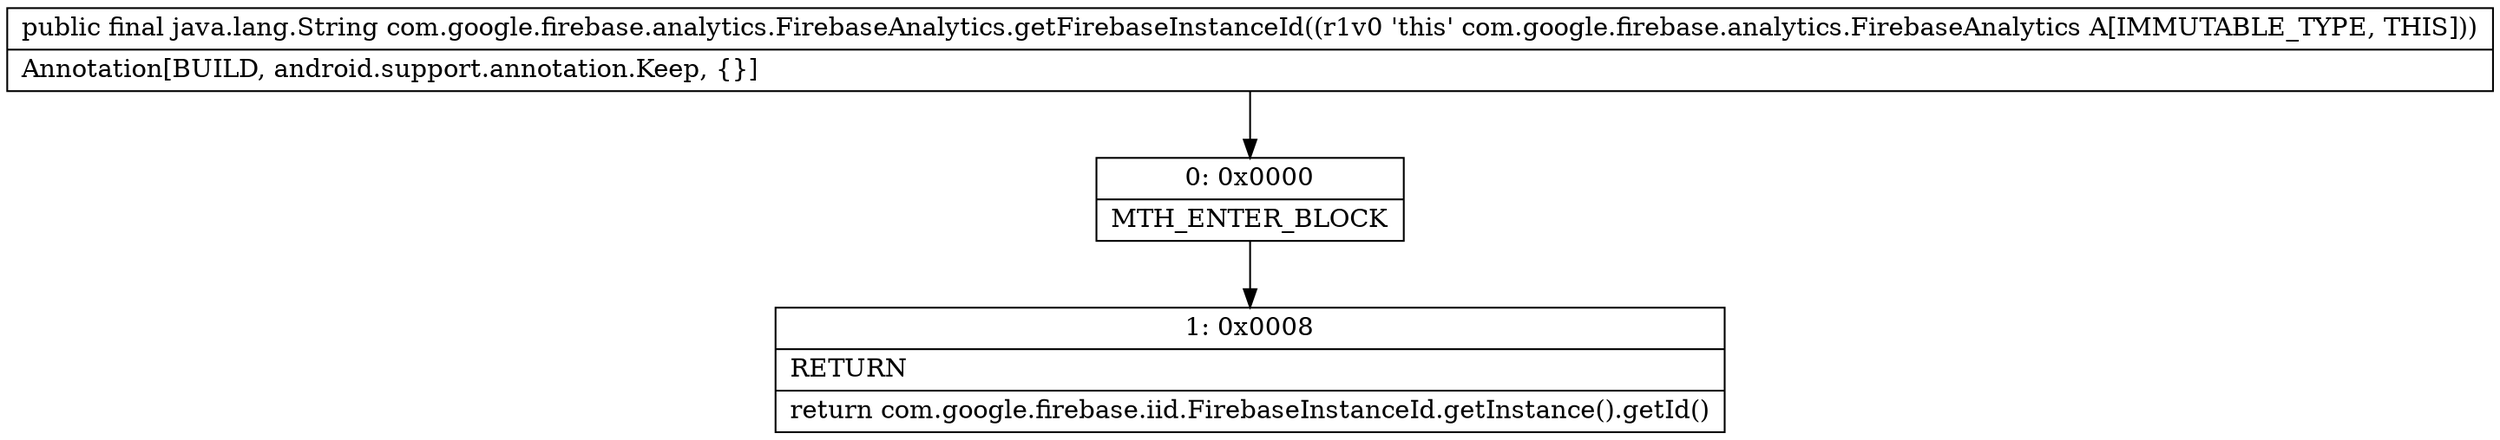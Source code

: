 digraph "CFG forcom.google.firebase.analytics.FirebaseAnalytics.getFirebaseInstanceId()Ljava\/lang\/String;" {
Node_0 [shape=record,label="{0\:\ 0x0000|MTH_ENTER_BLOCK\l}"];
Node_1 [shape=record,label="{1\:\ 0x0008|RETURN\l|return com.google.firebase.iid.FirebaseInstanceId.getInstance().getId()\l}"];
MethodNode[shape=record,label="{public final java.lang.String com.google.firebase.analytics.FirebaseAnalytics.getFirebaseInstanceId((r1v0 'this' com.google.firebase.analytics.FirebaseAnalytics A[IMMUTABLE_TYPE, THIS]))  | Annotation[BUILD, android.support.annotation.Keep, \{\}]\l}"];
MethodNode -> Node_0;
Node_0 -> Node_1;
}

